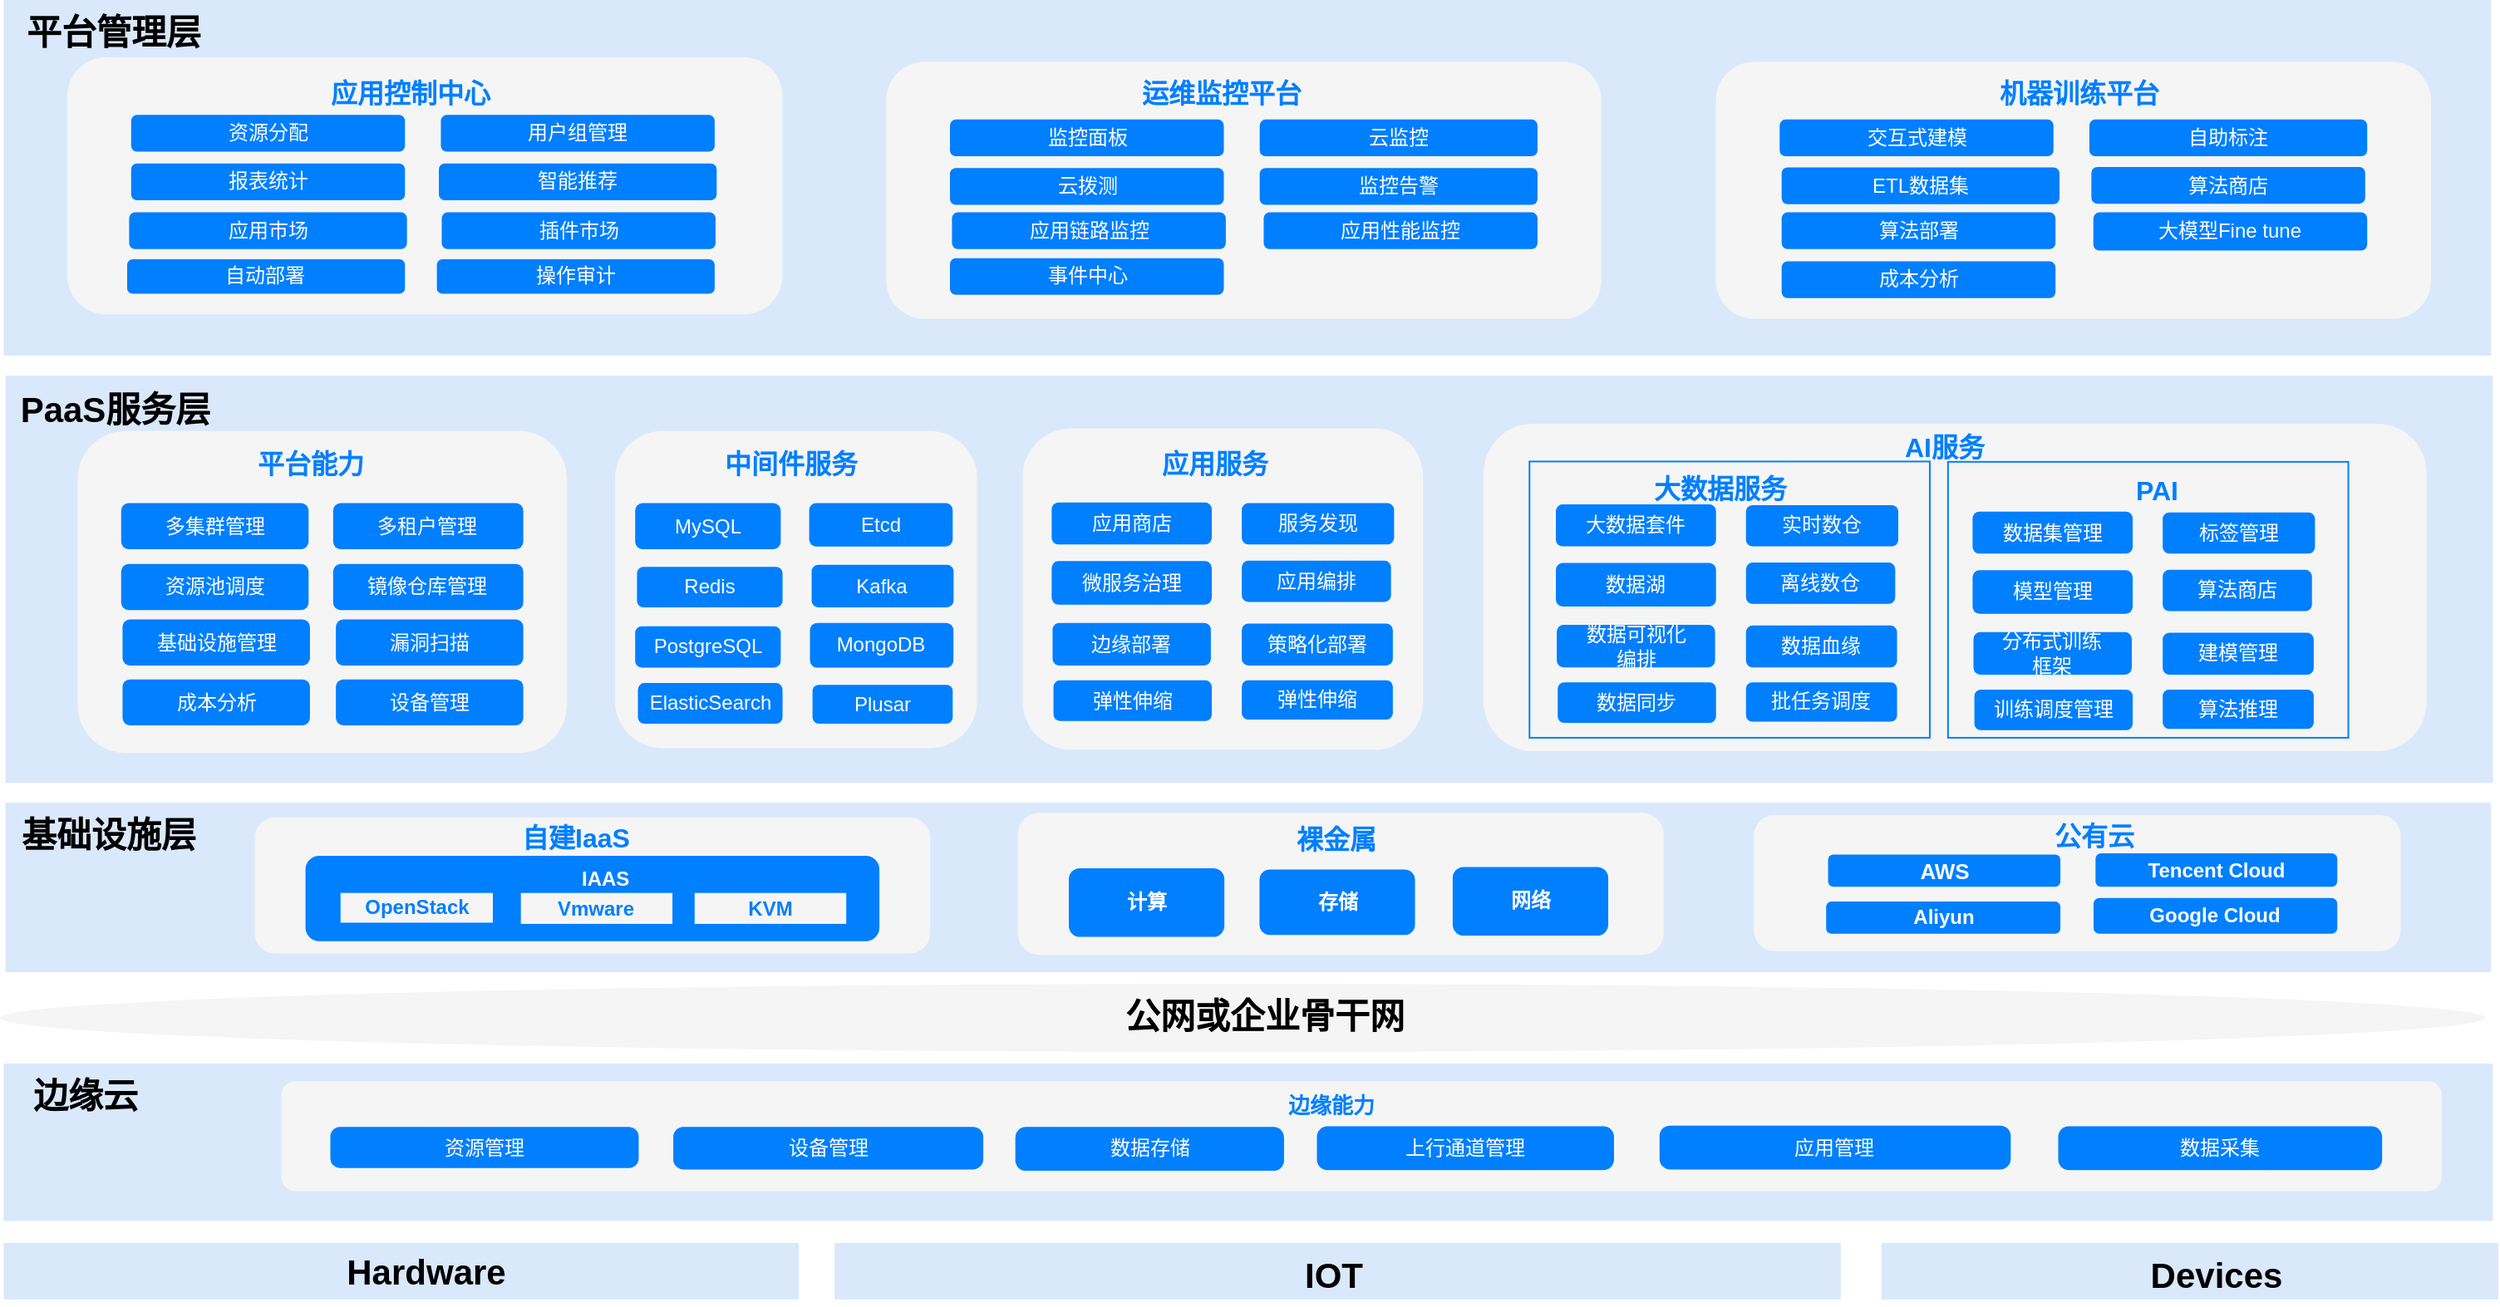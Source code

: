 <mxfile>
    <diagram id="GAu2iTYZbc80899Uzg1i" name="第 1 页">
        <mxGraphModel dx="3785" dy="2279" grid="0" gridSize="10" guides="1" tooltips="1" connect="1" arrows="1" fold="1" page="0" pageScale="1" pageWidth="827" pageHeight="1169" math="0" shadow="0">
            <root>
                <mxCell id="0"/>
                <mxCell id="1" parent="0"/>
                <mxCell id="1017" value="" style="group" vertex="1" connectable="0" parent="1">
                    <mxGeometry x="-1958" y="-955" width="1503" height="782.49" as="geometry"/>
                </mxCell>
                <mxCell id="380" value="" style="ellipse;whiteSpace=wrap;html=1;fillColor=#f5f5f5;strokeColor=none;fontColor=#333333;fontFamily=Helvetica;" parent="1017" vertex="1">
                    <mxGeometry y="592" width="1495.337" height="41" as="geometry"/>
                </mxCell>
                <mxCell id="381" value="&lt;span style=&quot;color: rgb(0, 0, 0); font-style: normal; font-variant-ligatures: normal; font-variant-caps: normal; letter-spacing: normal; orphans: 2; text-align: center; text-indent: 0px; text-transform: none; widows: 2; word-spacing: 0px; -webkit-text-stroke-width: 0px; text-decoration-thickness: initial; text-decoration-style: initial; text-decoration-color: initial; float: none; display: inline !important;&quot;&gt;&lt;span style=&quot;font-size: 21px;&quot;&gt;公网或企业骨干网&lt;/span&gt;&lt;br&gt;&lt;/span&gt;" style="text;whiteSpace=wrap;html=1;labelBackgroundColor=none;fontStyle=1;fontFamily=Helvetica;" parent="1017" vertex="1">
                    <mxGeometry x="674.686" y="592" width="200.272" height="59" as="geometry"/>
                </mxCell>
                <mxCell id="1012" value="" style="group" vertex="1" connectable="0" parent="1017">
                    <mxGeometry x="3.284" y="226" width="1496.432" height="245" as="geometry"/>
                </mxCell>
                <mxCell id="5" value="" style="rounded=0;whiteSpace=wrap;html=1;fillColor=#dae8fc;strokeColor=none;fontFamily=Helvetica;" parent="1012" vertex="1">
                    <mxGeometry width="1496.432" height="245" as="geometry"/>
                </mxCell>
                <mxCell id="952" value="" style="rounded=1;whiteSpace=wrap;html=1;fillColor=#f5f5f5;strokeColor=none;fontFamily=Helvetica;fontColor=#333333;" parent="1012" vertex="1">
                    <mxGeometry x="889.31" y="29.034" width="567.232" height="196.977" as="geometry"/>
                </mxCell>
                <mxCell id="470" value="" style="rounded=1;whiteSpace=wrap;html=1;fillColor=#f5f5f5;strokeColor=none;fontFamily=Helvetica;fontColor=#333333;" parent="1012" vertex="1">
                    <mxGeometry x="43.339" y="33.372" width="294.47" height="193.721" as="geometry"/>
                </mxCell>
                <mxCell id="864" value="&lt;span style=&quot;font-style: normal; font-variant-ligatures: normal; font-variant-caps: normal; letter-spacing: normal; orphans: 2; text-align: center; text-indent: 0px; text-transform: none; widows: 2; word-spacing: 0px; -webkit-text-stroke-width: 0px; text-decoration-thickness: initial; text-decoration-style: initial; text-decoration-color: initial; float: none; font-size: 16px; display: inline !important;&quot;&gt;&lt;font color=&quot;#007fff&quot;&gt;平台能力&lt;/font&gt;&lt;br style=&quot;font-size: 16px;&quot;&gt;&lt;/span&gt;" style="text;whiteSpace=wrap;html=1;labelBackgroundColor=none;fontStyle=1;fontSize=16;fontFamily=Helvetica;" parent="1012" vertex="1">
                    <mxGeometry x="150.158" y="36.823" width="74.438" height="24.41" as="geometry"/>
                </mxCell>
                <mxCell id="865" value="多集群管理" style="rounded=1;whiteSpace=wrap;html=1;strokeColor=none;arcSize=16;fontColor=#FFFFFF;fillColor=#007FFF;fontFamily=Helvetica;" parent="1012" vertex="1">
                    <mxGeometry x="69.611" y="76.805" width="112.752" height="27.666" as="geometry"/>
                </mxCell>
                <mxCell id="866" value="多租户管理" style="rounded=1;whiteSpace=wrap;html=1;strokeColor=none;arcSize=16;fontColor=#FFFFFF;fillColor=#007FFF;fontFamily=Helvetica;" parent="1012" vertex="1">
                    <mxGeometry x="197.141" y="76.805" width="114.394" height="27.666" as="geometry"/>
                </mxCell>
                <mxCell id="867" value="镜像仓库管理" style="rounded=1;whiteSpace=wrap;html=1;strokeColor=none;arcSize=16;fontColor=#FFFFFF;fillColor=#007FFF;fontFamily=Helvetica;" parent="1012" vertex="1">
                    <mxGeometry x="197.141" y="113.424" width="114.394" height="27.666" as="geometry"/>
                </mxCell>
                <mxCell id="868" value="设备管理" style="rounded=1;whiteSpace=wrap;html=1;strokeColor=none;arcSize=16;fontColor=#FFFFFF;fillColor=#007FFF;fontFamily=Helvetica;" parent="1012" vertex="1">
                    <mxGeometry x="198.784" y="182.814" width="112.752" height="27.666" as="geometry"/>
                </mxCell>
                <mxCell id="869" value="成本分析" style="rounded=1;whiteSpace=wrap;html=1;strokeColor=none;arcSize=16;fontColor=#FFFFFF;fillColor=#007FFF;fontFamily=Helvetica;" parent="1012" vertex="1">
                    <mxGeometry x="70.432" y="182.814" width="112.752" height="27.666" as="geometry"/>
                </mxCell>
                <mxCell id="870" value="资源池调度" style="rounded=1;whiteSpace=wrap;html=1;strokeColor=none;arcSize=16;fontColor=#FFFFFF;fillColor=#007FFF;fontFamily=Helvetica;" parent="1012" vertex="1">
                    <mxGeometry x="69.611" y="113.424" width="112.752" height="27.666" as="geometry"/>
                </mxCell>
                <mxCell id="871" value="" style="rounded=1;whiteSpace=wrap;html=1;fillColor=#f5f5f5;strokeColor=none;fontFamily=Helvetica;fontColor=#333333;" parent="1012" vertex="1">
                    <mxGeometry x="366.719" y="33.372" width="217.842" height="190.872" as="geometry"/>
                </mxCell>
                <mxCell id="873" value="&lt;span style=&quot;font-style: normal; font-variant-ligatures: normal; font-variant-caps: normal; letter-spacing: normal; orphans: 2; text-align: center; text-indent: 0px; text-transform: none; widows: 2; word-spacing: 0px; -webkit-text-stroke-width: 0px; text-decoration-thickness: initial; text-decoration-style: initial; text-decoration-color: initial; float: none; font-size: 16px; display: inline !important;&quot;&gt;&lt;font color=&quot;#007fff&quot;&gt;中间件服务&lt;/font&gt;&lt;br style=&quot;font-size: 16px;&quot;&gt;&lt;/span&gt;" style="text;whiteSpace=wrap;html=1;labelBackgroundColor=none;fontStyle=1;fontSize=16;fontFamily=Helvetica;" parent="1012" vertex="1">
                    <mxGeometry x="430.408" y="36.823" width="103.995" height="24.41" as="geometry"/>
                </mxCell>
                <mxCell id="874" value="MySQL" style="rounded=1;whiteSpace=wrap;html=1;strokeColor=none;arcSize=16;fontColor=#FFFFFF;fillColor=#007FFF;fontFamily=Helvetica;" parent="1012" vertex="1">
                    <mxGeometry x="378.837" y="76.805" width="87.575" height="27.674" as="geometry"/>
                </mxCell>
                <mxCell id="876" value="Redis" style="rounded=1;whiteSpace=wrap;html=1;strokeColor=none;arcSize=16;fontColor=#FFFFFF;fillColor=#007FFF;fontFamily=Helvetica;" parent="1012" vertex="1">
                    <mxGeometry x="379.932" y="115.069" width="87.575" height="24.419" as="geometry"/>
                </mxCell>
                <mxCell id="877" value="PostgreSQL" style="rounded=1;whiteSpace=wrap;html=1;strokeColor=none;arcSize=16;fontColor=#FFFFFF;fillColor=#007FFF;fontFamily=Helvetica;" parent="1012" vertex="1">
                    <mxGeometry x="378.837" y="150.874" width="87.575" height="24.826" as="geometry"/>
                </mxCell>
                <mxCell id="879" value="Kafka" style="rounded=1;whiteSpace=wrap;html=1;strokeColor=none;arcSize=16;fontColor=#FFFFFF;fillColor=#007FFF;fontFamily=Helvetica;" parent="1012" vertex="1">
                    <mxGeometry x="484.988" y="113.84" width="85.418" height="25.64" as="geometry"/>
                </mxCell>
                <mxCell id="880" value="MongoDB" style="rounded=1;whiteSpace=wrap;html=1;strokeColor=none;arcSize=16;fontColor=#FFFFFF;fillColor=#007FFF;fontFamily=Helvetica;" parent="1012" vertex="1">
                    <mxGeometry x="483.981" y="148.84" width="86.327" height="26.86" as="geometry"/>
                </mxCell>
                <mxCell id="881" value="ElasticSearch" style="rounded=1;whiteSpace=wrap;html=1;strokeColor=none;arcSize=16;fontColor=#FFFFFF;fillColor=#007FFF;fontFamily=Helvetica;" parent="1012" vertex="1">
                    <mxGeometry x="380.479" y="185.06" width="87.027" height="24.419" as="geometry"/>
                </mxCell>
                <mxCell id="882" value="Etcd" style="rounded=1;whiteSpace=wrap;html=1;strokeColor=none;arcSize=16;fontColor=#FFFFFF;fillColor=#007FFF;fontFamily=Helvetica;" parent="1012" vertex="1">
                    <mxGeometry x="483.533" y="76.805" width="86.327" height="26.047" as="geometry"/>
                </mxCell>
                <mxCell id="902" value="" style="rounded=1;whiteSpace=wrap;html=1;fillColor=#f5f5f5;strokeColor=none;fontFamily=Helvetica;fontColor=#333333;" parent="1012" vertex="1">
                    <mxGeometry x="611.983" y="31.744" width="240.83" height="193.42" as="geometry"/>
                </mxCell>
                <mxCell id="903" value="&lt;span style=&quot;font-style: normal; font-variant-ligatures: normal; font-variant-caps: normal; letter-spacing: normal; orphans: 2; text-align: center; text-indent: 0px; text-transform: none; widows: 2; word-spacing: 0px; -webkit-text-stroke-width: 0px; text-decoration-thickness: initial; text-decoration-style: initial; text-decoration-color: initial; float: none; font-size: 16px; display: inline !important;&quot;&gt;&lt;br style=&quot;font-size: 16px;&quot;&gt;&lt;/span&gt;" style="text;whiteSpace=wrap;html=1;labelBackgroundColor=none;fontStyle=1;fontSize=16;fontFamily=Helvetica;" parent="1012" vertex="1">
                    <mxGeometry x="750.821" y="63.798" width="74.438" height="24.41" as="geometry"/>
                </mxCell>
                <mxCell id="904" value="应用商店" style="rounded=1;whiteSpace=wrap;html=1;strokeColor=none;arcSize=16;fontColor=#FFFFFF;fillColor=#007FFF;fontFamily=Helvetica;" parent="1012" vertex="1">
                    <mxGeometry x="629.399" y="76.398" width="96.332" height="25.233" as="geometry"/>
                </mxCell>
                <mxCell id="905" value="微服务治理" style="rounded=1;whiteSpace=wrap;html=1;strokeColor=none;arcSize=16;fontColor=#FFFFFF;fillColor=#007FFF;fontFamily=Helvetica;" parent="1012" vertex="1">
                    <mxGeometry x="629.399" y="111.601" width="96.332" height="26.25" as="geometry"/>
                </mxCell>
                <mxCell id="906" value="边缘部署" style="rounded=1;whiteSpace=wrap;html=1;strokeColor=none;arcSize=16;fontColor=#FFFFFF;fillColor=#007FFF;fontFamily=Helvetica;" parent="1012" vertex="1">
                    <mxGeometry x="629.946" y="148.84" width="95.237" height="25.64" as="geometry"/>
                </mxCell>
                <mxCell id="907" value="服务发现" style="rounded=1;whiteSpace=wrap;html=1;strokeColor=none;arcSize=16;fontColor=#FFFFFF;fillColor=#007FFF;fontFamily=Helvetica;" parent="1012" vertex="1">
                    <mxGeometry x="743.772" y="76.805" width="91.625" height="24.826" as="geometry"/>
                </mxCell>
                <mxCell id="908" value="策略化部署" style="rounded=1;whiteSpace=wrap;html=1;strokeColor=none;arcSize=16;fontColor=#FFFFFF;fillColor=#007FFF;fontFamily=Helvetica;" parent="1012" vertex="1">
                    <mxGeometry x="743.772" y="149.247" width="90.881" height="25.233" as="geometry"/>
                </mxCell>
                <mxCell id="909" value="弹性伸缩" style="rounded=1;whiteSpace=wrap;html=1;strokeColor=none;arcSize=16;fontColor=#FFFFFF;fillColor=#007FFF;fontFamily=Helvetica;" parent="1012" vertex="1">
                    <mxGeometry x="630.494" y="183.433" width="95.237" height="24.419" as="geometry"/>
                </mxCell>
                <mxCell id="910" value="应用编排" style="rounded=1;whiteSpace=wrap;html=1;strokeColor=none;arcSize=16;fontColor=#FFFFFF;fillColor=#007FFF;fontFamily=Helvetica;" parent="1012" vertex="1">
                    <mxGeometry x="743.772" y="111.398" width="89.786" height="24.826" as="geometry"/>
                </mxCell>
                <mxCell id="920" value="Plusar" style="rounded=1;whiteSpace=wrap;html=1;strokeColor=none;arcSize=16;fontColor=#FFFFFF;fillColor=#007FFF;fontFamily=Helvetica;" parent="1012" vertex="1">
                    <mxGeometry x="485.536" y="186.078" width="84.323" height="23.401" as="geometry"/>
                </mxCell>
                <mxCell id="921" value="&lt;span style=&quot;font-style: normal; font-variant-ligatures: normal; font-variant-caps: normal; letter-spacing: normal; orphans: 2; text-align: center; text-indent: 0px; text-transform: none; widows: 2; word-spacing: 0px; -webkit-text-stroke-width: 0px; text-decoration-thickness: initial; text-decoration-style: initial; text-decoration-color: initial; float: none; font-size: 16px; display: inline !important;&quot;&gt;&lt;font color=&quot;#007fff&quot;&gt;应用服务&lt;/font&gt;&lt;br style=&quot;font-size: 16px;&quot;&gt;&lt;/span&gt;" style="text;whiteSpace=wrap;html=1;labelBackgroundColor=none;fontStyle=1;fontSize=16;fontFamily=Helvetica;" parent="1012" vertex="1">
                    <mxGeometry x="693.482" y="36.823" width="103.995" height="24.41" as="geometry"/>
                </mxCell>
                <mxCell id="923" value="弹性伸缩" style="rounded=1;whiteSpace=wrap;html=1;strokeColor=none;arcSize=16;fontColor=#FFFFFF;fillColor=#007FFF;fontFamily=Helvetica;" parent="1012" vertex="1">
                    <mxGeometry x="743.772" y="183.433" width="90.881" height="23.605" as="geometry"/>
                </mxCell>
                <mxCell id="924" value="漏洞扫描" style="rounded=1;whiteSpace=wrap;html=1;strokeColor=none;arcSize=16;fontColor=#FFFFFF;fillColor=#007FFF;fontFamily=Helvetica;" parent="1012" vertex="1">
                    <mxGeometry x="198.784" y="146.797" width="112.752" height="27.666" as="geometry"/>
                </mxCell>
                <mxCell id="925" value="基础设施管理" style="rounded=1;whiteSpace=wrap;html=1;strokeColor=none;arcSize=16;fontColor=#FFFFFF;fillColor=#007FFF;fontFamily=Helvetica;" parent="1012" vertex="1">
                    <mxGeometry x="70.432" y="146.797" width="112.752" height="27.666" as="geometry"/>
                </mxCell>
                <mxCell id="929" value="" style="rounded=0;whiteSpace=wrap;html=1;fillColor=none;strokeColor=#007FFF;fontFamily=Helvetica;fontColor=#333333;" parent="1012" vertex="1">
                    <mxGeometry x="916.863" y="51.719" width="240.83" height="166.242" as="geometry"/>
                </mxCell>
                <mxCell id="930" value="&lt;span style=&quot;font-style: normal; font-variant-ligatures: normal; font-variant-caps: normal; letter-spacing: normal; orphans: 2; text-align: center; text-indent: 0px; text-transform: none; widows: 2; word-spacing: 0px; -webkit-text-stroke-width: 0px; text-decoration-thickness: initial; text-decoration-style: initial; text-decoration-color: initial; float: none; font-size: 16px; display: inline !important;&quot;&gt;&lt;br style=&quot;font-size: 16px;&quot;&gt;&lt;/span&gt;" style="text;whiteSpace=wrap;html=1;labelBackgroundColor=none;fontStyle=1;fontSize=16;fontFamily=Helvetica;" parent="1012" vertex="1">
                    <mxGeometry x="1055.702" y="56.594" width="74.438" height="24.41" as="geometry"/>
                </mxCell>
                <mxCell id="931" value="大数据套件" style="rounded=1;whiteSpace=wrap;html=1;strokeColor=none;arcSize=16;fontColor=#FFFFFF;fillColor=#007FFF;fontFamily=Helvetica;" parent="1012" vertex="1">
                    <mxGeometry x="932.736" y="77.553" width="96.332" height="25.233" as="geometry"/>
                </mxCell>
                <mxCell id="932" value="数据湖" style="rounded=1;whiteSpace=wrap;html=1;strokeColor=none;arcSize=16;fontColor=#FFFFFF;fillColor=#007FFF;fontFamily=Helvetica;" parent="1012" vertex="1">
                    <mxGeometry x="932.736" y="112.757" width="96.332" height="26.25" as="geometry"/>
                </mxCell>
                <mxCell id="933" value="数据可视化&lt;br&gt;编排" style="rounded=1;whiteSpace=wrap;html=1;strokeColor=none;arcSize=16;fontColor=#FFFFFF;fillColor=#007FFF;fontFamily=Helvetica;" parent="1012" vertex="1">
                    <mxGeometry x="933.283" y="149.995" width="95.237" height="25.64" as="geometry"/>
                </mxCell>
                <mxCell id="934" value="实时数仓" style="rounded=1;whiteSpace=wrap;html=1;strokeColor=none;arcSize=16;fontColor=#FFFFFF;fillColor=#007FFF;fontFamily=Helvetica;" parent="1012" vertex="1">
                    <mxGeometry x="1047.108" y="77.96" width="91.625" height="24.826" as="geometry"/>
                </mxCell>
                <mxCell id="935" value="数据血缘" style="rounded=1;whiteSpace=wrap;html=1;strokeColor=none;arcSize=16;fontColor=#FFFFFF;fillColor=#007FFF;fontFamily=Helvetica;" parent="1012" vertex="1">
                    <mxGeometry x="1047.108" y="150.402" width="90.881" height="25.233" as="geometry"/>
                </mxCell>
                <mxCell id="936" value="数据同步" style="rounded=1;whiteSpace=wrap;html=1;strokeColor=none;arcSize=16;fontColor=#FFFFFF;fillColor=#007FFF;fontFamily=Helvetica;" parent="1012" vertex="1">
                    <mxGeometry x="933.83" y="184.588" width="95.237" height="24.419" as="geometry"/>
                </mxCell>
                <mxCell id="937" value="离线数仓" style="rounded=1;whiteSpace=wrap;html=1;strokeColor=none;arcSize=16;fontColor=#FFFFFF;fillColor=#007FFF;fontFamily=Helvetica;" parent="1012" vertex="1">
                    <mxGeometry x="1047.108" y="112.553" width="89.786" height="24.826" as="geometry"/>
                </mxCell>
                <mxCell id="938" value="&lt;span style=&quot;font-style: normal; font-variant-ligatures: normal; font-variant-caps: normal; letter-spacing: normal; orphans: 2; text-align: center; text-indent: 0px; text-transform: none; widows: 2; word-spacing: 0px; -webkit-text-stroke-width: 0px; text-decoration-thickness: initial; text-decoration-style: initial; text-decoration-color: initial; float: none; font-size: 16px; display: inline !important;&quot;&gt;&lt;font color=&quot;#007fff&quot;&gt;大数据服务&lt;/font&gt;&lt;br style=&quot;font-size: 16px;&quot;&gt;&lt;/span&gt;" style="text;whiteSpace=wrap;html=1;labelBackgroundColor=none;fontStyle=1;fontSize=16;fontFamily=Helvetica;" parent="1012" vertex="1">
                    <mxGeometry x="990.207" y="51.719" width="103.995" height="24.41" as="geometry"/>
                </mxCell>
                <mxCell id="939" value="批任务调度" style="rounded=1;whiteSpace=wrap;html=1;strokeColor=none;arcSize=16;fontColor=#FFFFFF;fillColor=#007FFF;fontFamily=Helvetica;" parent="1012" vertex="1">
                    <mxGeometry x="1047.108" y="184.588" width="90.881" height="23.605" as="geometry"/>
                </mxCell>
                <mxCell id="941" value="&lt;span style=&quot;font-style: normal; font-variant-ligatures: normal; font-variant-caps: normal; letter-spacing: normal; orphans: 2; text-align: center; text-indent: 0px; text-transform: none; widows: 2; word-spacing: 0px; -webkit-text-stroke-width: 0px; text-decoration-thickness: initial; text-decoration-style: initial; text-decoration-color: initial; float: none; font-size: 16px; display: inline !important;&quot;&gt;&lt;br style=&quot;font-size: 16px;&quot;&gt;&lt;/span&gt;" style="text;whiteSpace=wrap;html=1;labelBackgroundColor=none;fontStyle=1;fontSize=16;fontFamily=Helvetica;" parent="1012" vertex="1">
                    <mxGeometry x="1306.384" y="60.965" width="74.438" height="24.41" as="geometry"/>
                </mxCell>
                <mxCell id="942" value="数据集管理" style="rounded=1;whiteSpace=wrap;html=1;strokeColor=none;arcSize=16;fontColor=#FFFFFF;fillColor=#007FFF;fontFamily=Helvetica;" parent="1012" vertex="1">
                    <mxGeometry x="1183.418" y="81.924" width="96.332" height="25.233" as="geometry"/>
                </mxCell>
                <mxCell id="943" value="模型管理" style="rounded=1;whiteSpace=wrap;html=1;strokeColor=none;arcSize=16;fontColor=#FFFFFF;fillColor=#007FFF;fontFamily=Helvetica;" parent="1012" vertex="1">
                    <mxGeometry x="1183.418" y="117.128" width="96.332" height="26.25" as="geometry"/>
                </mxCell>
                <mxCell id="944" value="分布式训练&lt;br&gt;框架" style="rounded=1;whiteSpace=wrap;html=1;strokeColor=none;arcSize=16;fontColor=#FFFFFF;fillColor=#007FFF;fontFamily=Helvetica;" parent="1012" vertex="1">
                    <mxGeometry x="1183.966" y="154.366" width="95.237" height="25.64" as="geometry"/>
                </mxCell>
                <mxCell id="945" value="标签管理" style="rounded=1;whiteSpace=wrap;html=1;strokeColor=none;arcSize=16;fontColor=#FFFFFF;fillColor=#007FFF;fontFamily=Helvetica;" parent="1012" vertex="1">
                    <mxGeometry x="1297.791" y="82.331" width="91.625" height="24.826" as="geometry"/>
                </mxCell>
                <mxCell id="946" value="建模管理" style="rounded=1;whiteSpace=wrap;html=1;strokeColor=none;arcSize=16;fontColor=#FFFFFF;fillColor=#007FFF;fontFamily=Helvetica;" parent="1012" vertex="1">
                    <mxGeometry x="1297.791" y="154.773" width="90.881" height="25.233" as="geometry"/>
                </mxCell>
                <mxCell id="947" value="训练调度管理" style="rounded=1;whiteSpace=wrap;html=1;strokeColor=none;arcSize=16;fontColor=#FFFFFF;fillColor=#007FFF;fontFamily=Helvetica;" parent="1012" vertex="1">
                    <mxGeometry x="1184.513" y="188.959" width="95.237" height="24.419" as="geometry"/>
                </mxCell>
                <mxCell id="948" value="算法商店" style="rounded=1;whiteSpace=wrap;html=1;strokeColor=none;arcSize=16;fontColor=#FFFFFF;fillColor=#007FFF;fontFamily=Helvetica;" parent="1012" vertex="1">
                    <mxGeometry x="1297.791" y="116.924" width="89.786" height="24.826" as="geometry"/>
                </mxCell>
                <mxCell id="950" value="算法推理" style="rounded=1;whiteSpace=wrap;html=1;strokeColor=none;arcSize=16;fontColor=#FFFFFF;fillColor=#007FFF;fontFamily=Helvetica;" parent="1012" vertex="1">
                    <mxGeometry x="1297.791" y="188.959" width="90.881" height="23.605" as="geometry"/>
                </mxCell>
                <mxCell id="953" value="" style="rounded=0;whiteSpace=wrap;html=1;fillColor=none;strokeColor=#007FFF;fontFamily=Helvetica;fontColor=#333333;" parent="1012" vertex="1">
                    <mxGeometry x="1168.64" y="51.914" width="240.83" height="166.047" as="geometry"/>
                </mxCell>
                <mxCell id="949" value="&lt;font color=&quot;#007fff&quot;&gt;PAI&lt;/font&gt;" style="text;whiteSpace=wrap;html=1;labelBackgroundColor=none;fontStyle=1;fontSize=16;fontFamily=Helvetica;" parent="1012" vertex="1">
                    <mxGeometry x="1279.75" y="53.338" width="103.995" height="24.41" as="geometry"/>
                </mxCell>
                <mxCell id="954" value="&lt;span style=&quot;font-style: normal; font-variant-ligatures: normal; font-variant-caps: normal; letter-spacing: normal; orphans: 2; text-align: center; text-indent: 0px; text-transform: none; widows: 2; word-spacing: 0px; -webkit-text-stroke-width: 0px; text-decoration-thickness: initial; text-decoration-style: initial; text-decoration-color: initial; float: none; font-size: 16px; display: inline !important;&quot;&gt;&lt;font color=&quot;#007fff&quot;&gt;AI服务&lt;/font&gt;&lt;br style=&quot;font-size: 16px;&quot;&gt;&lt;/span&gt;" style="text;whiteSpace=wrap;html=1;labelBackgroundColor=none;fontStyle=1;fontSize=16;fontFamily=Helvetica;" parent="1012" vertex="1">
                    <mxGeometry x="1140.78" y="27.308" width="103.995" height="24.41" as="geometry"/>
                </mxCell>
                <mxCell id="957" value="PaaS服务层" style="text;html=1;align=center;verticalAlign=middle;resizable=0;points=[];autosize=1;strokeColor=none;fillColor=none;fontSize=21;fontColor=#000000;fontStyle=1;fontFamily=Helvetica;" parent="1012" vertex="1">
                    <mxGeometry y="1.256" width="132" height="37" as="geometry"/>
                </mxCell>
                <mxCell id="1013" value="" style="group" vertex="1" connectable="0" parent="1017">
                    <mxGeometry x="2.189" width="1496.432" height="214" as="geometry"/>
                </mxCell>
                <mxCell id="958" value="" style="rounded=0;whiteSpace=wrap;html=1;fillColor=#dae8fc;strokeColor=none;fontFamily=Helvetica;" parent="1013" vertex="1">
                    <mxGeometry width="1496.432" height="214" as="geometry"/>
                </mxCell>
                <mxCell id="960" value="平台管理层" style="text;html=1;align=center;verticalAlign=middle;resizable=0;points=[];autosize=1;strokeColor=none;fillColor=none;fontSize=21;fontColor=#000000;fontStyle=1;fontFamily=Helvetica;" parent="1013" vertex="1">
                    <mxGeometry x="4.379" y="0.884" width="123" height="37" as="geometry"/>
                </mxCell>
                <mxCell id="1010" value="" style="group" vertex="1" connectable="0" parent="1013">
                    <mxGeometry x="38.314" y="34.488" width="1421.993" height="157.405" as="geometry"/>
                </mxCell>
                <mxCell id="970" value="" style="rounded=1;whiteSpace=wrap;html=1;fillColor=#f5f5f5;strokeColor=none;fontFamily=Helvetica;fontColor=#333333;" parent="1010" vertex="1">
                    <mxGeometry x="492.62" y="2.755" width="430.243" height="154.65" as="geometry"/>
                </mxCell>
                <mxCell id="971" value="&lt;span style=&quot;font-style: normal; font-variant-ligatures: normal; font-variant-caps: normal; letter-spacing: normal; orphans: 2; text-align: center; text-indent: 0px; text-transform: none; widows: 2; word-spacing: 0px; -webkit-text-stroke-width: 0px; text-decoration-thickness: initial; text-decoration-style: initial; text-decoration-color: initial; float: none; font-size: 16px; display: inline !important;&quot;&gt;&lt;font color=&quot;#007fff&quot;&gt;运维监控平台&lt;/font&gt;&lt;br style=&quot;font-size: 16px;&quot;&gt;&lt;/span&gt;" style="text;whiteSpace=wrap;html=1;labelBackgroundColor=none;fontStyle=1;fontSize=16;fontFamily=Helvetica;" parent="1010" vertex="1">
                    <mxGeometry x="644.764" y="5.51" width="162.213" height="19.487" as="geometry"/>
                </mxCell>
                <mxCell id="972" value="监控面板" style="rounded=1;whiteSpace=wrap;html=1;strokeColor=none;arcSize=16;fontColor=#FFFFFF;fillColor=#007FFF;fontFamily=Helvetica;" parent="1010" vertex="1">
                    <mxGeometry x="531.006" y="37.428" width="164.74" height="22.086" as="geometry"/>
                </mxCell>
                <mxCell id="973" value="云监控" style="rounded=1;whiteSpace=wrap;html=1;strokeColor=none;arcSize=16;fontColor=#FFFFFF;fillColor=#007FFF;fontFamily=Helvetica;" parent="1010" vertex="1">
                    <mxGeometry x="717.338" y="37.428" width="167.139" height="22.086" as="geometry"/>
                </mxCell>
                <mxCell id="974" value="监控告警" style="rounded=1;whiteSpace=wrap;html=1;strokeColor=none;arcSize=16;fontColor=#FFFFFF;fillColor=#007FFF;fontFamily=Helvetica;" parent="1010" vertex="1">
                    <mxGeometry x="717.338" y="66.662" width="167.139" height="22.086" as="geometry"/>
                </mxCell>
                <mxCell id="977" value="云拨测" style="rounded=1;whiteSpace=wrap;html=1;strokeColor=none;arcSize=16;fontColor=#FFFFFF;fillColor=#007FFF;fontFamily=Helvetica;" parent="1010" vertex="1">
                    <mxGeometry x="531.006" y="66.662" width="164.74" height="22.086" as="geometry"/>
                </mxCell>
                <mxCell id="978" value="应用性能监控" style="rounded=1;whiteSpace=wrap;html=1;strokeColor=none;arcSize=16;fontColor=#FFFFFF;fillColor=#007FFF;fontFamily=Helvetica;" parent="1010" vertex="1">
                    <mxGeometry x="719.738" y="93.303" width="164.74" height="22.086" as="geometry"/>
                </mxCell>
                <mxCell id="979" value="应用链路监控" style="rounded=1;whiteSpace=wrap;html=1;strokeColor=none;arcSize=16;fontColor=#FFFFFF;fillColor=#007FFF;fontFamily=Helvetica;" parent="1010" vertex="1">
                    <mxGeometry x="532.206" y="93.303" width="164.74" height="22.086" as="geometry"/>
                </mxCell>
                <mxCell id="981" value="" style="rounded=1;whiteSpace=wrap;html=1;fillColor=#f5f5f5;strokeColor=none;fontFamily=Helvetica;fontColor=#333333;" parent="1010" vertex="1">
                    <mxGeometry width="430.243" height="154.65" as="geometry"/>
                </mxCell>
                <mxCell id="982" value="&lt;span style=&quot;font-style: normal; font-variant-ligatures: normal; font-variant-caps: normal; letter-spacing: normal; orphans: 2; text-align: center; text-indent: 0px; text-transform: none; widows: 2; word-spacing: 0px; -webkit-text-stroke-width: 0px; text-decoration-thickness: initial; text-decoration-style: initial; text-decoration-color: initial; float: none; font-size: 16px; display: inline !important;&quot;&gt;&lt;font color=&quot;#007fff&quot;&gt;应用控制中心&lt;/font&gt;&lt;br style=&quot;font-size: 16px;&quot;&gt;&lt;/span&gt;" style="text;whiteSpace=wrap;html=1;labelBackgroundColor=none;fontStyle=1;fontSize=16;fontFamily=Helvetica;" parent="1010" vertex="1">
                    <mxGeometry x="156.544" y="5.51" width="162.213" height="19.487" as="geometry"/>
                </mxCell>
                <mxCell id="983" value="资源分配" style="rounded=1;whiteSpace=wrap;html=1;strokeColor=none;arcSize=16;fontColor=#FFFFFF;fillColor=#007FFF;fontFamily=Helvetica;" parent="1010" vertex="1">
                    <mxGeometry x="38.386" y="34.673" width="164.74" height="22.086" as="geometry"/>
                </mxCell>
                <mxCell id="984" value="应用市场" style="rounded=1;whiteSpace=wrap;html=1;strokeColor=none;arcSize=16;fontColor=#FFFFFF;fillColor=#007FFF;fontFamily=Helvetica;" parent="1010" vertex="1">
                    <mxGeometry x="37.186" y="93.303" width="167.139" height="22.086" as="geometry"/>
                </mxCell>
                <mxCell id="985" value="智能推荐" style="rounded=1;whiteSpace=wrap;html=1;strokeColor=none;arcSize=16;fontColor=#FFFFFF;fillColor=#007FFF;fontFamily=Helvetica;" parent="1010" vertex="1">
                    <mxGeometry x="223.518" y="63.907" width="167.139" height="22.086" as="geometry"/>
                </mxCell>
                <mxCell id="986" value="报表统计" style="rounded=1;whiteSpace=wrap;html=1;strokeColor=none;arcSize=16;fontColor=#FFFFFF;fillColor=#007FFF;fontFamily=Helvetica;" parent="1010" vertex="1">
                    <mxGeometry x="38.386" y="63.907" width="164.74" height="22.086" as="geometry"/>
                </mxCell>
                <mxCell id="987" value="插件市场" style="rounded=1;whiteSpace=wrap;html=1;strokeColor=none;arcSize=16;fontColor=#FFFFFF;fillColor=#007FFF;fontFamily=Helvetica;" parent="1010" vertex="1">
                    <mxGeometry x="225.246" y="93.303" width="164.74" height="22.086" as="geometry"/>
                </mxCell>
                <mxCell id="988" value="用户组管理" style="rounded=1;whiteSpace=wrap;html=1;strokeColor=none;arcSize=16;fontColor=#FFFFFF;fillColor=#007FFF;fontFamily=Helvetica;" parent="1010" vertex="1">
                    <mxGeometry x="224.718" y="34.673" width="164.74" height="22.086" as="geometry"/>
                </mxCell>
                <mxCell id="998" value="自动部署" style="rounded=1;whiteSpace=wrap;html=1;strokeColor=none;arcSize=16;fontColor=#FFFFFF;fillColor=#007FFF;fontFamily=Helvetica;" vertex="1" parent="1010">
                    <mxGeometry x="35.987" y="121.511" width="167.139" height="20.787" as="geometry"/>
                </mxCell>
                <mxCell id="999" value="操作审计" style="rounded=1;whiteSpace=wrap;html=1;strokeColor=none;arcSize=16;fontColor=#FFFFFF;fillColor=#007FFF;fontFamily=Helvetica;" vertex="1" parent="1010">
                    <mxGeometry x="222.319" y="121.511" width="167.139" height="20.787" as="geometry"/>
                </mxCell>
                <mxCell id="1000" value="事件中心" style="rounded=1;whiteSpace=wrap;html=1;strokeColor=none;arcSize=16;fontColor=#FFFFFF;fillColor=#007FFF;fontFamily=Helvetica;" vertex="1" parent="1010">
                    <mxGeometry x="531.006" y="120.861" width="164.74" height="22.086" as="geometry"/>
                </mxCell>
                <mxCell id="1001" value="" style="rounded=1;whiteSpace=wrap;html=1;fillColor=#f5f5f5;strokeColor=none;fontFamily=Helvetica;fontColor=#333333;" vertex="1" parent="1010">
                    <mxGeometry x="991.75" y="2.755" width="430.243" height="154.65" as="geometry"/>
                </mxCell>
                <mxCell id="1002" value="&lt;span style=&quot;font-style: normal; font-variant-ligatures: normal; font-variant-caps: normal; letter-spacing: normal; orphans: 2; text-align: center; text-indent: 0px; text-transform: none; widows: 2; word-spacing: 0px; -webkit-text-stroke-width: 0px; text-decoration-thickness: initial; text-decoration-style: initial; text-decoration-color: initial; float: none; font-size: 16px; display: inline !important;&quot;&gt;&lt;font color=&quot;#007fff&quot;&gt;机器训练平台&lt;/font&gt;&lt;br style=&quot;font-size: 16px;&quot;&gt;&lt;/span&gt;" style="text;whiteSpace=wrap;html=1;labelBackgroundColor=none;fontStyle=1;fontSize=16;fontFamily=Helvetica;" vertex="1" parent="1010">
                    <mxGeometry x="1160.369" y="5.51" width="162.213" height="19.487" as="geometry"/>
                </mxCell>
                <mxCell id="1003" value="交互式建模" style="rounded=1;whiteSpace=wrap;html=1;strokeColor=none;arcSize=16;fontColor=#FFFFFF;fillColor=#007FFF;fontFamily=Helvetica;" vertex="1" parent="1010">
                    <mxGeometry x="1030.136" y="37.428" width="164.74" height="22.086" as="geometry"/>
                </mxCell>
                <mxCell id="1004" value="自助标注" style="rounded=1;whiteSpace=wrap;html=1;strokeColor=none;arcSize=16;fontColor=#FFFFFF;fillColor=#007FFF;fontFamily=Helvetica;" vertex="1" parent="1010">
                    <mxGeometry x="1216.468" y="37.428" width="167.139" height="22.086" as="geometry"/>
                </mxCell>
                <mxCell id="1005" value="ETL数据集" style="rounded=1;whiteSpace=wrap;html=1;strokeColor=none;arcSize=16;fontColor=#FFFFFF;fillColor=#007FFF;fontFamily=Helvetica;" vertex="1" parent="1010">
                    <mxGeometry x="1031.336" y="66.279" width="167.139" height="22.086" as="geometry"/>
                </mxCell>
                <mxCell id="1006" value="算法商店" style="rounded=1;whiteSpace=wrap;html=1;strokeColor=none;arcSize=16;fontColor=#FFFFFF;fillColor=#007FFF;fontFamily=Helvetica;" vertex="1" parent="1010">
                    <mxGeometry x="1217.668" y="66.012" width="164.74" height="22.086" as="geometry"/>
                </mxCell>
                <mxCell id="1007" value="大模型Fine tune" style="rounded=1;whiteSpace=wrap;html=1;strokeColor=none;arcSize=16;fontColor=#FFFFFF;fillColor=#007FFF;fontFamily=Helvetica;" vertex="1" parent="1010">
                    <mxGeometry x="1218.868" y="93.303" width="164.74" height="23.009" as="geometry"/>
                </mxCell>
                <mxCell id="1008" value="算法部署" style="rounded=1;whiteSpace=wrap;html=1;strokeColor=none;arcSize=16;fontColor=#FFFFFF;fillColor=#007FFF;fontFamily=Helvetica;" vertex="1" parent="1010">
                    <mxGeometry x="1031.336" y="93.303" width="164.74" height="22.086" as="geometry"/>
                </mxCell>
                <mxCell id="1009" value="成本分析" style="rounded=1;whiteSpace=wrap;html=1;strokeColor=none;arcSize=16;fontColor=#FFFFFF;fillColor=#007FFF;fontFamily=Helvetica;" vertex="1" parent="1010">
                    <mxGeometry x="1031.336" y="122.81" width="164.74" height="22.086" as="geometry"/>
                </mxCell>
                <mxCell id="1014" value="" style="group" vertex="1" connectable="0" parent="1017">
                    <mxGeometry x="3.284" y="483" width="1495.337" height="102" as="geometry"/>
                </mxCell>
                <mxCell id="329" value="" style="rounded=0;whiteSpace=wrap;html=1;fillColor=#dae8fc;strokeColor=none;fontFamily=Helvetica;" parent="1014" vertex="1">
                    <mxGeometry width="1495.337" height="102" as="geometry"/>
                </mxCell>
                <mxCell id="330" value="&lt;font style=&quot;font-size: 21px;&quot;&gt;基础设施层&lt;br style=&quot;font-size: 21px;&quot;&gt;&lt;/font&gt;" style="text;html=1;align=center;verticalAlign=middle;resizable=0;points=[];autosize=1;strokeColor=none;fillColor=none;fontSize=21;fontColor=#000000;fontStyle=1;fontFamily=Helvetica;" parent="1014" vertex="1">
                    <mxGeometry width="123" height="37" as="geometry"/>
                </mxCell>
                <mxCell id="1011" value="" style="group" vertex="1" connectable="0" parent="1014">
                    <mxGeometry x="149.972" y="6.142" width="1290.927" height="85.434" as="geometry"/>
                </mxCell>
                <mxCell id="347" value="" style="rounded=1;whiteSpace=wrap;html=1;labelBackgroundColor=none;fontSize=14;fontColor=#333333;fillColor=#f5f5f5;strokeColor=none;fontFamily=Helvetica;" parent="1011" vertex="1">
                    <mxGeometry y="2.792" width="406.325" height="81.898" as="geometry"/>
                </mxCell>
                <mxCell id="348" value="&lt;span style=&quot;font-style: normal; font-variant-ligatures: normal; font-variant-caps: normal; letter-spacing: normal; orphans: 2; text-align: center; text-indent: 0px; text-transform: none; widows: 2; word-spacing: 0px; -webkit-text-stroke-width: 0px; text-decoration-thickness: initial; text-decoration-style: initial; text-decoration-color: initial; float: none; font-size: 16px; display: inline !important;&quot;&gt;&lt;font color=&quot;#007fff&quot;&gt;自建IaaS&lt;/font&gt;&lt;br style=&quot;font-size: 16px;&quot;&gt;&lt;/span&gt;" style="text;whiteSpace=wrap;html=1;labelBackgroundColor=none;fontStyle=1;fontSize=16;fontFamily=Helvetica;" parent="1011" vertex="1">
                    <mxGeometry x="158.311" y="-0.953" width="148.074" height="32.759" as="geometry"/>
                </mxCell>
                <mxCell id="353" value="" style="rounded=1;whiteSpace=wrap;html=1;strokeColor=none;arcSize=16;fontColor=#FFFFFF;fillColor=#007FFF;fontFamily=Helvetica;" parent="1011" vertex="1">
                    <mxGeometry x="30.533" y="25.872" width="345.259" height="51.372" as="geometry"/>
                </mxCell>
                <mxCell id="358" value="&lt;span style=&quot;font-style: normal; font-variant-ligatures: normal; font-variant-caps: normal; letter-spacing: normal; orphans: 2; text-align: center; text-indent: 0px; text-transform: none; widows: 2; word-spacing: 0px; -webkit-text-stroke-width: 0px; text-decoration-thickness: initial; text-decoration-style: initial; text-decoration-color: initial; float: none; font-size: 12px; display: inline !important;&quot;&gt;IAAS&lt;br style=&quot;font-size: 12px;&quot;&gt;&lt;/span&gt;" style="text;whiteSpace=wrap;html=1;labelBackgroundColor=none;fontStyle=1;fontSize=12;fontColor=#FFFFFF;fontFamily=Helvetica;" parent="1011" vertex="1">
                    <mxGeometry x="194.942" y="25.872" width="73.467" height="32.759" as="geometry"/>
                </mxCell>
                <mxCell id="359" value="OpenStack" style="rounded=0;whiteSpace=wrap;html=1;strokeColor=none;arcSize=29;fontColor=#007FFF;fillColor=#f5f5f5;fontStyle=1;fontFamily=Helvetica;" parent="1011" vertex="1">
                    <mxGeometry x="51.636" y="48.201" width="91.599" height="17.876" as="geometry"/>
                </mxCell>
                <mxCell id="360" value="Vmware" style="rounded=0;whiteSpace=wrap;html=1;strokeColor=none;arcSize=29;fontColor=#007FFF;fillColor=#f5f5f5;fontStyle=1;fontFamily=Helvetica;" parent="1011" vertex="1">
                    <mxGeometry x="160.087" y="48.201" width="91.188" height="18.621" as="geometry"/>
                </mxCell>
                <mxCell id="361" value="" style="rounded=1;whiteSpace=wrap;html=1;labelBackgroundColor=none;fontSize=14;fontColor=#333333;fillColor=#f5f5f5;strokeColor=none;fontFamily=Helvetica;" parent="1011" vertex="1">
                    <mxGeometry x="901.9" y="1.303" width="389.027" height="81.898" as="geometry"/>
                </mxCell>
                <mxCell id="362" value="&lt;span style=&quot;font-style: normal; font-variant-ligatures: normal; font-variant-caps: normal; letter-spacing: normal; orphans: 2; text-align: center; text-indent: 0px; text-transform: none; widows: 2; word-spacing: 0px; -webkit-text-stroke-width: 0px; text-decoration-thickness: initial; text-decoration-style: initial; text-decoration-color: initial; float: none; font-size: 16px; display: inline !important;&quot;&gt;&lt;font style=&quot;font-size: 16px;&quot; color=&quot;#007fff&quot;&gt;公有云&lt;/font&gt;&lt;br style=&quot;font-size: 16px;&quot;&gt;&lt;/span&gt;" style="text;whiteSpace=wrap;html=1;labelBackgroundColor=none;fontStyle=1;fontSize=16;fontFamily=Helvetica;" parent="1011" vertex="1">
                    <mxGeometry x="1080.455" y="-1.697" width="148.074" height="32.759" as="geometry"/>
                </mxCell>
                <mxCell id="363" value="&lt;b&gt;&lt;font style=&quot;font-size: 13px;&quot;&gt;AWS&lt;/font&gt;&lt;/b&gt;" style="rounded=1;whiteSpace=wrap;html=1;strokeColor=none;arcSize=16;fontColor=#FFFFFF;fillColor=#007FFF;fontFamily=Helvetica;" parent="1011" vertex="1">
                    <mxGeometry x="946.526" y="25.12" width="139.748" height="19.365" as="geometry"/>
                </mxCell>
                <mxCell id="364" value="Aliyun" style="rounded=1;whiteSpace=wrap;html=1;strokeColor=none;arcSize=16;fontColor=#FFFFFF;fillColor=#007FFF;fontStyle=1;fontFamily=Helvetica;" parent="1011" vertex="1">
                    <mxGeometry x="945.351" y="53.42" width="140.922" height="19.358" as="geometry"/>
                </mxCell>
                <mxCell id="368" value="Tencent Cloud" style="rounded=1;whiteSpace=wrap;html=1;strokeColor=none;arcSize=16;fontColor=#FFFFFF;fillColor=#007FFF;fontStyle=1;fontFamily=Helvetica;" parent="1011" vertex="1">
                    <mxGeometry x="1107.411" y="24.383" width="145.443" height="20.102" as="geometry"/>
                </mxCell>
                <mxCell id="369" value="Google Cloud" style="rounded=1;whiteSpace=wrap;html=1;strokeColor=none;arcSize=16;fontColor=#FFFFFF;fillColor=#007FFF;fontStyle=1;fontFamily=Helvetica;" parent="1011" vertex="1">
                    <mxGeometry x="1106.237" y="51.186" width="146.618" height="21.591" as="geometry"/>
                </mxCell>
                <mxCell id="400" value="KVM" style="rounded=0;whiteSpace=wrap;html=1;strokeColor=none;arcSize=29;fontColor=#007FFF;fillColor=#f5f5f5;fontStyle=1;fontFamily=Helvetica;" parent="1011" vertex="1">
                    <mxGeometry x="264.64" y="48.201" width="91.188" height="18.621" as="geometry"/>
                </mxCell>
                <mxCell id="844" value="" style="rounded=1;whiteSpace=wrap;html=1;labelBackgroundColor=none;fontSize=14;fontColor=#333333;fillColor=#f5f5f5;strokeColor=none;fontFamily=Helvetica;" parent="1011" vertex="1">
                    <mxGeometry x="459.065" width="388.522" height="85.434" as="geometry"/>
                </mxCell>
                <mxCell id="355" value="计算" style="rounded=1;whiteSpace=wrap;html=1;strokeColor=none;arcSize=16;fontColor=#FFFFFF;fillColor=#007FFF;fontStyle=1;fontFamily=Helvetica;" parent="1011" vertex="1">
                    <mxGeometry x="489.751" y="33.318" width="93.572" height="41.321" as="geometry"/>
                </mxCell>
                <mxCell id="847" value="网络" style="rounded=1;whiteSpace=wrap;html=1;strokeColor=none;arcSize=16;fontColor=#FFFFFF;fillColor=#007FFF;fontStyle=1;fontFamily=Helvetica;" parent="1011" vertex="1">
                    <mxGeometry x="720.686" y="32.573" width="93.572" height="41.321" as="geometry"/>
                </mxCell>
                <mxCell id="848" value="存储" style="rounded=1;whiteSpace=wrap;html=1;strokeColor=none;arcSize=16;fontColor=#FFFFFF;fillColor=#007FFF;fontStyle=1;fontFamily=Helvetica;" parent="1011" vertex="1">
                    <mxGeometry x="604.449" y="34.062" width="93.572" height="39.46" as="geometry"/>
                </mxCell>
                <mxCell id="849" value="&lt;span style=&quot;font-style: normal; font-variant-ligatures: normal; font-variant-caps: normal; letter-spacing: normal; orphans: 2; text-align: center; text-indent: 0px; text-transform: none; widows: 2; word-spacing: 0px; -webkit-text-stroke-width: 0px; text-decoration-thickness: initial; text-decoration-style: initial; text-decoration-color: initial; float: none; font-size: 16px; display: inline !important;&quot;&gt;&lt;font style=&quot;font-size: 16px;&quot; color=&quot;#007fff&quot;&gt;裸金属&lt;/font&gt;&lt;br style=&quot;font-size: 16px;&quot;&gt;&lt;/span&gt;" style="text;whiteSpace=wrap;html=1;labelBackgroundColor=none;fontStyle=1;fontSize=16;fontFamily=Helvetica;" parent="1011" vertex="1">
                    <mxGeometry x="624.648" y="-0.208" width="148.074" height="32.759" as="geometry"/>
                </mxCell>
                <mxCell id="401" value="" style="rounded=0;whiteSpace=wrap;html=1;fillColor=#dae8fc;strokeColor=none;fontFamily=Helvetica;" parent="1017" vertex="1">
                    <mxGeometry x="2.189" y="640" width="1497.527" height="94.789" as="geometry"/>
                </mxCell>
                <mxCell id="402" value="&lt;font style=&quot;font-size: 21px;&quot;&gt;边缘云&lt;br style=&quot;font-size: 21px;&quot;&gt;&lt;/font&gt;" style="text;html=1;align=center;verticalAlign=middle;resizable=0;points=[];autosize=1;strokeColor=none;fillColor=none;fontSize=21;fontColor=#000000;fontStyle=1;fontFamily=Helvetica;" parent="1017" vertex="1">
                    <mxGeometry x="10.947" y="640.817" width="81" height="37" as="geometry"/>
                </mxCell>
                <mxCell id="442" value="" style="rounded=1;whiteSpace=wrap;html=1;labelBackgroundColor=none;fontSize=14;fontColor=#333333;fillColor=#f5f5f5;strokeColor=none;arcSize=13;fontFamily=Helvetica;" parent="1017" vertex="1">
                    <mxGeometry x="169.183" y="650.623" width="1299.882" height="66.189" as="geometry"/>
                </mxCell>
                <mxCell id="444" value="设备管理" style="rounded=1;whiteSpace=wrap;html=1;strokeColor=none;arcSize=24;fontColor=#FFFFFF;fillColor=#007FFF;fontFamily=Helvetica;" parent="1017" vertex="1">
                    <mxGeometry x="405.033" y="678.136" width="186.512" height="25.601" as="geometry"/>
                </mxCell>
                <mxCell id="445" value="&lt;span style=&quot;orphans: 2; text-align: center; text-indent: 0px; widows: 2; text-decoration-thickness: initial; text-decoration-style: initial; text-decoration-color: initial; float: none; display: inline !important;&quot;&gt;&lt;font color=&quot;#007fff&quot;&gt;边缘能力&lt;/font&gt;&lt;br style=&quot;font-size: 13px;&quot;&gt;&lt;/span&gt;" style="text;whiteSpace=wrap;html=1;labelBackgroundColor=none;fontStyle=1;fontSize=13;fontFamily=Helvetica;" parent="1017" vertex="1">
                    <mxGeometry x="773.405" y="650.623" width="134.646" height="22.88" as="geometry"/>
                </mxCell>
                <mxCell id="446" value="数据存储" style="rounded=1;whiteSpace=wrap;html=1;strokeColor=none;arcSize=24;fontColor=#FFFFFF;fillColor=#007FFF;fontFamily=Helvetica;" parent="1017" vertex="1">
                    <mxGeometry x="610.833" y="678.136" width="161.641" height="26.418" as="geometry"/>
                </mxCell>
                <mxCell id="447" value="资源管理" style="rounded=1;whiteSpace=wrap;html=1;strokeColor=none;arcSize=24;fontColor=#FFFFFF;fillColor=#007FFF;fontFamily=Helvetica;" parent="1017" vertex="1">
                    <mxGeometry x="198.74" y="678.136" width="185.494" height="24.784" as="geometry"/>
                </mxCell>
                <mxCell id="840" value="上行通道管理" style="rounded=1;whiteSpace=wrap;html=1;strokeColor=none;arcSize=24;fontColor=#FFFFFF;fillColor=#007FFF;fontFamily=Helvetica;" parent="1017" vertex="1">
                    <mxGeometry x="792.244" y="677.727" width="178.74" height="26.418" as="geometry"/>
                </mxCell>
                <mxCell id="842" value="应用管理" style="rounded=1;whiteSpace=wrap;html=1;strokeColor=none;arcSize=24;fontColor=#FFFFFF;fillColor=#007FFF;fontFamily=Helvetica;" parent="1017" vertex="1">
                    <mxGeometry x="998.384" y="677.319" width="211.274" height="26.418" as="geometry"/>
                </mxCell>
                <mxCell id="843" value="数据采集" style="rounded=1;whiteSpace=wrap;html=1;strokeColor=none;arcSize=24;fontColor=#FFFFFF;fillColor=#007FFF;fontFamily=Helvetica;" parent="1017" vertex="1">
                    <mxGeometry x="1238.229" y="677.727" width="194.854" height="26.418" as="geometry"/>
                </mxCell>
                <mxCell id="1016" value="" style="group" vertex="1" connectable="0" parent="1017">
                    <mxGeometry x="2.189" y="748" width="1500.811" height="34.49" as="geometry"/>
                </mxCell>
                <mxCell id="459" value="" style="rounded=0;whiteSpace=wrap;html=1;fillColor=#dae8fc;strokeColor=none;fontFamily=Helvetica;" parent="1016" vertex="1">
                    <mxGeometry width="478.377" height="33.98" as="geometry"/>
                </mxCell>
                <mxCell id="460" value="&lt;font style=&quot;font-size: 21px;&quot;&gt;Hardware&lt;br style=&quot;font-size: 21px;&quot;&gt;&lt;/font&gt;" style="text;html=1;align=center;verticalAlign=middle;resizable=0;points=[];autosize=1;strokeColor=none;fillColor=none;fontSize=21;fontColor=#000000;fontStyle=1;fontFamily=Helvetica;" parent="1016" vertex="1">
                    <mxGeometry x="197.043" y="-1.509" width="114" height="37" as="geometry"/>
                </mxCell>
                <mxCell id="461" value="" style="rounded=0;whiteSpace=wrap;html=1;fillColor=#dae8fc;strokeColor=none;fontFamily=Helvetica;" parent="1016" vertex="1">
                    <mxGeometry x="499.865" width="605.36" height="33.98" as="geometry"/>
                </mxCell>
                <mxCell id="462" value="&lt;font style=&quot;font-size: 21px;&quot;&gt;IOT&lt;br style=&quot;font-size: 21px;&quot;&gt;&lt;/font&gt;" style="text;html=1;align=center;verticalAlign=middle;resizable=0;points=[];autosize=1;strokeColor=none;fillColor=none;fontSize=21;fontColor=#000000;fontStyle=1;fontFamily=Helvetica;" parent="1016" vertex="1">
                    <mxGeometry x="773.536" y="0.001" width="53" height="37" as="geometry"/>
                </mxCell>
                <mxCell id="464" value="" style="rounded=0;whiteSpace=wrap;html=1;fillColor=#dae8fc;strokeColor=none;fontFamily=Helvetica;" parent="1016" vertex="1">
                    <mxGeometry x="1129.713" width="371.098" height="33.98" as="geometry"/>
                </mxCell>
                <mxCell id="465" value="&lt;font style=&quot;font-size: 21px;&quot;&gt;Devices&lt;br style=&quot;font-size: 21px;&quot;&gt;&lt;/font&gt;" style="text;html=1;align=center;verticalAlign=middle;resizable=0;points=[];autosize=1;strokeColor=none;fillColor=none;fontSize=21;fontColor=#000000;fontStyle=1;fontFamily=Helvetica;" parent="1016" vertex="1">
                    <mxGeometry x="1281.874" y="0.001" width="97" height="37" as="geometry"/>
                </mxCell>
            </root>
        </mxGraphModel>
    </diagram>
</mxfile>